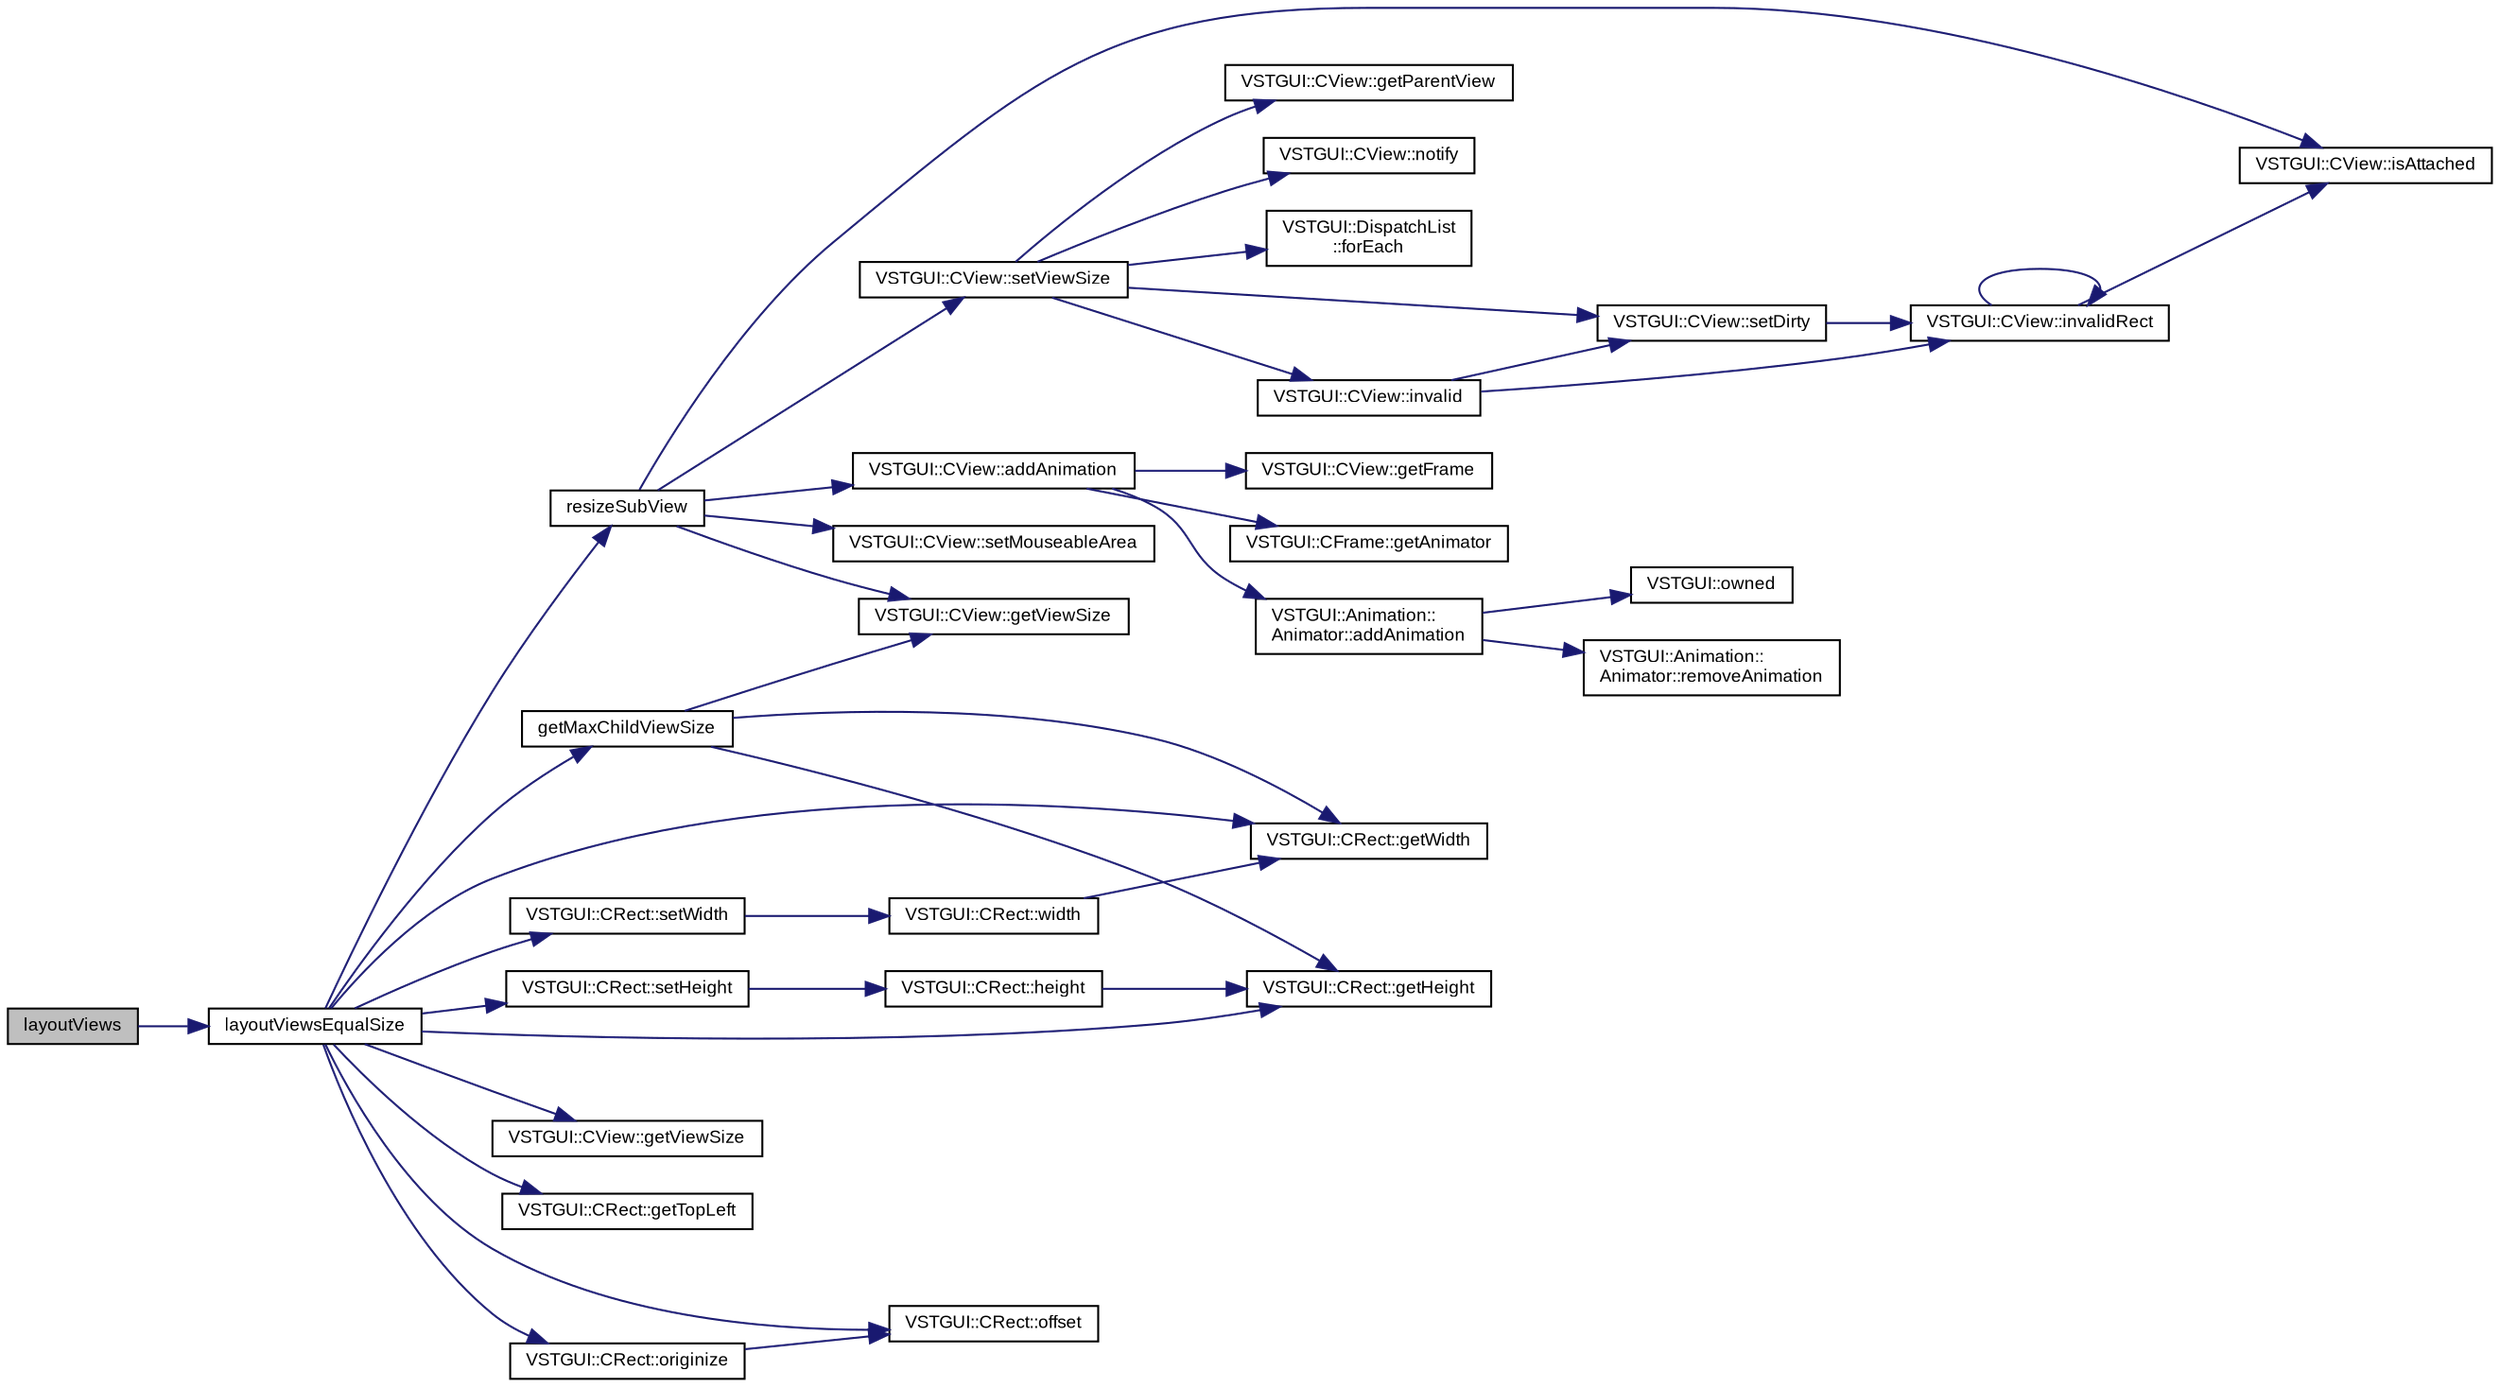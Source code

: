 digraph "layoutViews"
{
  bgcolor="transparent";
  edge [fontname="Arial",fontsize="9",labelfontname="Arial",labelfontsize="9"];
  node [fontname="Arial",fontsize="9",shape=record];
  rankdir="LR";
  Node1 [label="layoutViews",height=0.2,width=0.4,color="black", fillcolor="grey75", style="filled" fontcolor="black"];
  Node1 -> Node2 [color="midnightblue",fontsize="9",style="solid",fontname="Arial"];
  Node2 [label="layoutViewsEqualSize",height=0.2,width=0.4,color="black",URL="$class_v_s_t_g_u_i_1_1_c_row_column_view.html#ae7c563dcda3ecdb30511be705b188314"];
  Node2 -> Node3 [color="midnightblue",fontsize="9",style="solid",fontname="Arial"];
  Node3 [label="getMaxChildViewSize",height=0.2,width=0.4,color="black",URL="$class_v_s_t_g_u_i_1_1_c_row_column_view.html#a82ab61c920653e54d5721c2915810353"];
  Node3 -> Node4 [color="midnightblue",fontsize="9",style="solid",fontname="Arial"];
  Node4 [label="VSTGUI::CView::getViewSize",height=0.2,width=0.4,color="black",URL="$class_v_s_t_g_u_i_1_1_c_view.html#a5ad6102316e6d16e4905a38ad3f16dcc",tooltip="returns the current view size "];
  Node3 -> Node5 [color="midnightblue",fontsize="9",style="solid",fontname="Arial"];
  Node5 [label="VSTGUI::CRect::getWidth",height=0.2,width=0.4,color="black",URL="$struct_v_s_t_g_u_i_1_1_c_rect.html#a8b4fe88292b8e95807a9b07a26cd1cb1"];
  Node3 -> Node6 [color="midnightblue",fontsize="9",style="solid",fontname="Arial"];
  Node6 [label="VSTGUI::CRect::getHeight",height=0.2,width=0.4,color="black",URL="$struct_v_s_t_g_u_i_1_1_c_rect.html#a1f4be3a475a8fb7d8defa4621c01558d"];
  Node2 -> Node7 [color="midnightblue",fontsize="9",style="solid",fontname="Arial"];
  Node7 [label="VSTGUI::CView::getViewSize",height=0.2,width=0.4,color="black",URL="$class_v_s_t_g_u_i_1_1_c_view.html#a7b14fb07c53ccfa07dc91900f4fe01f1",tooltip="read only access to view size "];
  Node2 -> Node5 [color="midnightblue",fontsize="9",style="solid",fontname="Arial"];
  Node2 -> Node6 [color="midnightblue",fontsize="9",style="solid",fontname="Arial"];
  Node2 -> Node8 [color="midnightblue",fontsize="9",style="solid",fontname="Arial"];
  Node8 [label="VSTGUI::CRect::getTopLeft",height=0.2,width=0.4,color="black",URL="$struct_v_s_t_g_u_i_1_1_c_rect.html#a8283a5bcb281e300d94ac274dd79c4bb"];
  Node2 -> Node9 [color="midnightblue",fontsize="9",style="solid",fontname="Arial"];
  Node9 [label="VSTGUI::CRect::originize",height=0.2,width=0.4,color="black",URL="$struct_v_s_t_g_u_i_1_1_c_rect.html#abc39ea75c12e9e3d19ff0d5a99bcc432"];
  Node9 -> Node10 [color="midnightblue",fontsize="9",style="solid",fontname="Arial"];
  Node10 [label="VSTGUI::CRect::offset",height=0.2,width=0.4,color="black",URL="$struct_v_s_t_g_u_i_1_1_c_rect.html#a3b15bdeea464922589dfe91b21d991ce"];
  Node2 -> Node10 [color="midnightblue",fontsize="9",style="solid",fontname="Arial"];
  Node2 -> Node11 [color="midnightblue",fontsize="9",style="solid",fontname="Arial"];
  Node11 [label="VSTGUI::CRect::setWidth",height=0.2,width=0.4,color="black",URL="$struct_v_s_t_g_u_i_1_1_c_rect.html#a7e69f8e49a406917215c3260790d4698"];
  Node11 -> Node12 [color="midnightblue",fontsize="9",style="solid",fontname="Arial"];
  Node12 [label="VSTGUI::CRect::width",height=0.2,width=0.4,color="black",URL="$struct_v_s_t_g_u_i_1_1_c_rect.html#aac17e64c594f7da1f088efeb1e53f114"];
  Node12 -> Node5 [color="midnightblue",fontsize="9",style="solid",fontname="Arial"];
  Node2 -> Node13 [color="midnightblue",fontsize="9",style="solid",fontname="Arial"];
  Node13 [label="VSTGUI::CRect::setHeight",height=0.2,width=0.4,color="black",URL="$struct_v_s_t_g_u_i_1_1_c_rect.html#a5067e7f1239cf80b5488792ecf3ac098"];
  Node13 -> Node14 [color="midnightblue",fontsize="9",style="solid",fontname="Arial"];
  Node14 [label="VSTGUI::CRect::height",height=0.2,width=0.4,color="black",URL="$struct_v_s_t_g_u_i_1_1_c_rect.html#a5ca7ffa8316b6835e331dfd01534ed32"];
  Node14 -> Node6 [color="midnightblue",fontsize="9",style="solid",fontname="Arial"];
  Node2 -> Node15 [color="midnightblue",fontsize="9",style="solid",fontname="Arial"];
  Node15 [label="resizeSubView",height=0.2,width=0.4,color="black",URL="$class_v_s_t_g_u_i_1_1_c_row_column_view.html#a0fefdf6fe81e54814252ae986cc66bd3"];
  Node15 -> Node4 [color="midnightblue",fontsize="9",style="solid",fontname="Arial"];
  Node15 -> Node16 [color="midnightblue",fontsize="9",style="solid",fontname="Arial"];
  Node16 [label="VSTGUI::CView::isAttached",height=0.2,width=0.4,color="black",URL="$class_v_s_t_g_u_i_1_1_c_view.html#a1b7f04ee36bdaecd09a2625370dc90d8",tooltip="is view attached to a parentView "];
  Node15 -> Node17 [color="midnightblue",fontsize="9",style="solid",fontname="Arial"];
  Node17 [label="VSTGUI::CView::addAnimation",height=0.2,width=0.4,color="black",URL="$class_v_s_t_g_u_i_1_1_c_view.html#ad2a5962bd58b120ead1a75f7b4a7ca9a"];
  Node17 -> Node18 [color="midnightblue",fontsize="9",style="solid",fontname="Arial"];
  Node18 [label="VSTGUI::CView::getFrame",height=0.2,width=0.4,color="black",URL="$class_v_s_t_g_u_i_1_1_c_view.html#a2045d5fae6d0f8c615dc55113828359a",tooltip="get frame "];
  Node17 -> Node19 [color="midnightblue",fontsize="9",style="solid",fontname="Arial"];
  Node19 [label="VSTGUI::CFrame::getAnimator",height=0.2,width=0.4,color="black",URL="$class_v_s_t_g_u_i_1_1_c_frame.html#aa7609ca92096612f85c0fa58058bd2f8",tooltip="get animator for this frame "];
  Node17 -> Node20 [color="midnightblue",fontsize="9",style="solid",fontname="Arial"];
  Node20 [label="VSTGUI::Animation::\lAnimator::addAnimation",height=0.2,width=0.4,color="black",URL="$class_v_s_t_g_u_i_1_1_animation_1_1_animator.html#a42b159b8f4e793638508e7b38c88c514"];
  Node20 -> Node21 [color="midnightblue",fontsize="9",style="solid",fontname="Arial"];
  Node21 [label="VSTGUI::Animation::\lAnimator::removeAnimation",height=0.2,width=0.4,color="black",URL="$class_v_s_t_g_u_i_1_1_animation_1_1_animator.html#a2d1cd53cfc4276cd235f9ea6fa95026d"];
  Node20 -> Node22 [color="midnightblue",fontsize="9",style="solid",fontname="Arial"];
  Node22 [label="VSTGUI::owned",height=0.2,width=0.4,color="black",URL="$namespace_v_s_t_g_u_i.html#a8464605507078761fac5d681245eb20a"];
  Node15 -> Node23 [color="midnightblue",fontsize="9",style="solid",fontname="Arial"];
  Node23 [label="VSTGUI::CView::setMouseableArea",height=0.2,width=0.4,color="black",URL="$class_v_s_t_g_u_i_1_1_c_view.html#aaf7594f7b73a027e5895469cbce92103",tooltip="set the area in which the view reacts to the mouse "];
  Node15 -> Node24 [color="midnightblue",fontsize="9",style="solid",fontname="Arial"];
  Node24 [label="VSTGUI::CView::setViewSize",height=0.2,width=0.4,color="black",URL="$class_v_s_t_g_u_i_1_1_c_view.html#ada1ffb857aa147620f2d01522b37569d",tooltip="set views size "];
  Node24 -> Node25 [color="midnightblue",fontsize="9",style="solid",fontname="Arial"];
  Node25 [label="VSTGUI::CView::invalid",height=0.2,width=0.4,color="black",URL="$class_v_s_t_g_u_i_1_1_c_view.html#a51647a4891b4a9cbaf8595171c5ad3fc",tooltip="mark whole view as invalid "];
  Node25 -> Node26 [color="midnightblue",fontsize="9",style="solid",fontname="Arial"];
  Node26 [label="VSTGUI::CView::setDirty",height=0.2,width=0.4,color="black",URL="$class_v_s_t_g_u_i_1_1_c_view.html#a0f19a61606a7f547b62102310063ea76",tooltip="set the view to dirty so that it is redrawn in the next idle. Thread Safe ! "];
  Node26 -> Node27 [color="midnightblue",fontsize="9",style="solid",fontname="Arial"];
  Node27 [label="VSTGUI::CView::invalidRect",height=0.2,width=0.4,color="black",URL="$class_v_s_t_g_u_i_1_1_c_view.html#ad414ba3d5e64f9fdc11309e05266ffcf",tooltip="mark rect as invalid "];
  Node27 -> Node16 [color="midnightblue",fontsize="9",style="solid",fontname="Arial"];
  Node27 -> Node27 [color="midnightblue",fontsize="9",style="solid",fontname="Arial"];
  Node25 -> Node27 [color="midnightblue",fontsize="9",style="solid",fontname="Arial"];
  Node24 -> Node26 [color="midnightblue",fontsize="9",style="solid",fontname="Arial"];
  Node24 -> Node28 [color="midnightblue",fontsize="9",style="solid",fontname="Arial"];
  Node28 [label="VSTGUI::CView::getParentView",height=0.2,width=0.4,color="black",URL="$class_v_s_t_g_u_i_1_1_c_view.html#ac45407fc7304ee33c5729fa04edaea76",tooltip="get parent view "];
  Node24 -> Node29 [color="midnightblue",fontsize="9",style="solid",fontname="Arial"];
  Node29 [label="VSTGUI::CView::notify",height=0.2,width=0.4,color="black",URL="$class_v_s_t_g_u_i_1_1_c_view.html#a15414e56ad0060f4b50f81ff44ad2a3e",tooltip="translates a local coordinate to a global one using parent transforms "];
  Node24 -> Node30 [color="midnightblue",fontsize="9",style="solid",fontname="Arial"];
  Node30 [label="VSTGUI::DispatchList\l::forEach",height=0.2,width=0.4,color="black",URL="$class_v_s_t_g_u_i_1_1_dispatch_list.html#a09cd3391119d3266c5d62ec8525d503d"];
}
